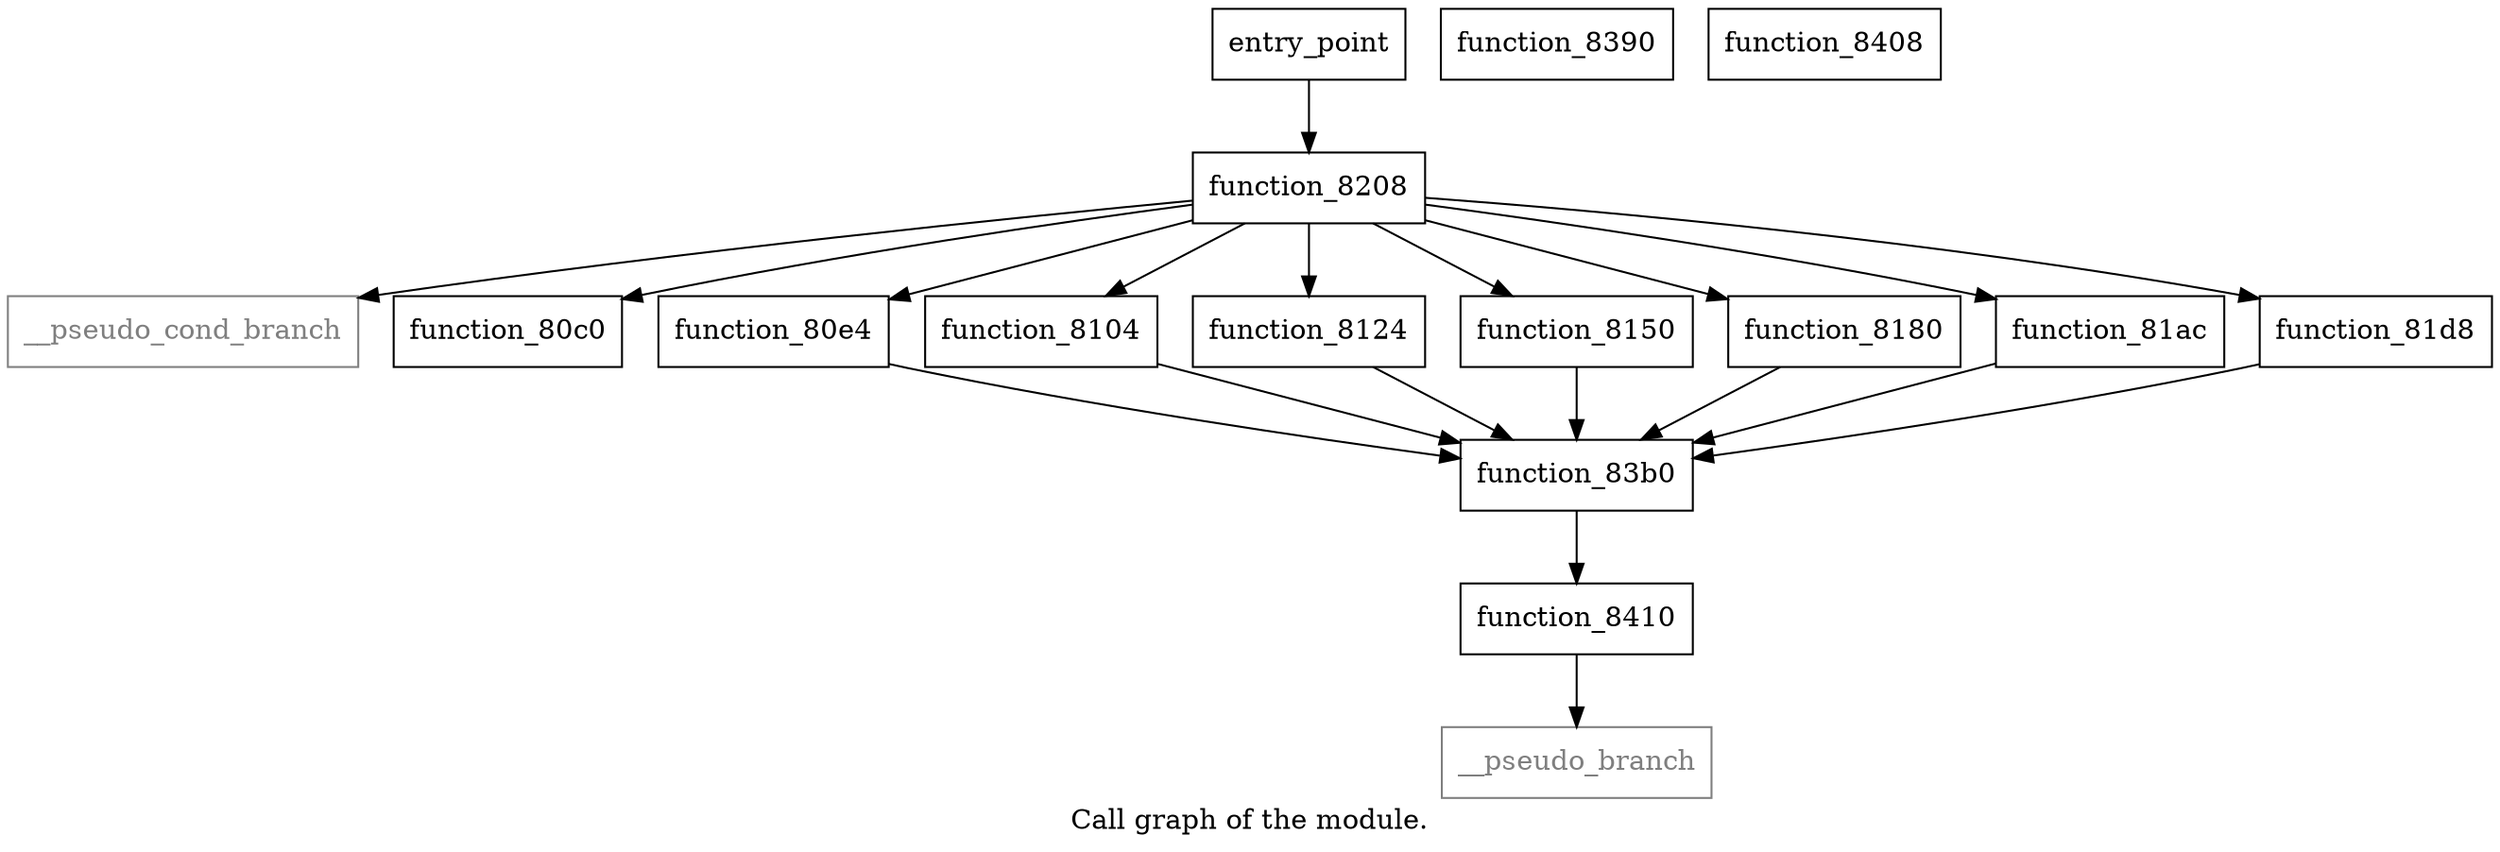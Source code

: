 digraph "Call graph of the module." {
  label="Call graph of the module.";
  node [shape=record];

  Node___pseudo_branch [color="gray50", fontcolor="gray50", label="{__pseudo_branch}"];
  Node___pseudo_cond_branch [color="gray50", fontcolor="gray50", label="{__pseudo_cond_branch}"];
  Node_function_80c0 [label="{function_80c0}"];
  Node_function_80e4 [label="{function_80e4}"];
  Node_function_8104 [label="{function_8104}"];
  Node_function_8124 [label="{function_8124}"];
  Node_function_8150 [label="{function_8150}"];
  Node_function_8180 [label="{function_8180}"];
  Node_function_81ac [label="{function_81ac}"];
  Node_function_81d8 [label="{function_81d8}"];
  Node_function_8208 [label="{function_8208}"];
  Node_function_8390 [label="{function_8390}"];
  Node_entry_point [label="{entry_point}"];
  Node_function_83b0 [label="{function_83b0}"];
  Node_function_8408 [label="{function_8408}"];
  Node_function_8410 [label="{function_8410}"];
  Node_function_80e4 -> Node_function_83b0;
  Node_function_8104 -> Node_function_83b0;
  Node_function_8124 -> Node_function_83b0;
  Node_function_8150 -> Node_function_83b0;
  Node_function_8180 -> Node_function_83b0;
  Node_function_81ac -> Node_function_83b0;
  Node_function_81d8 -> Node_function_83b0;
  Node_function_8208 -> Node___pseudo_cond_branch;
  Node_function_8208 -> Node_function_80c0;
  Node_function_8208 -> Node_function_80e4;
  Node_function_8208 -> Node_function_8104;
  Node_function_8208 -> Node_function_8124;
  Node_function_8208 -> Node_function_8150;
  Node_function_8208 -> Node_function_8180;
  Node_function_8208 -> Node_function_81ac;
  Node_function_8208 -> Node_function_81d8;
  Node_entry_point -> Node_function_8208;
  Node_function_83b0 -> Node_function_8410;
  Node_function_8410 -> Node___pseudo_branch;
}
